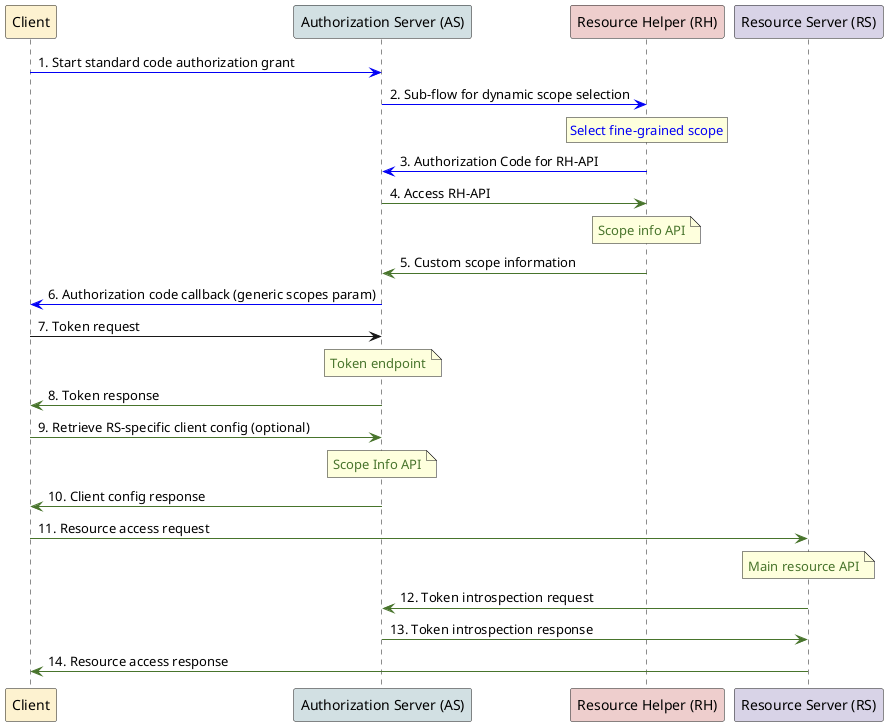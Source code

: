 @startuml swimlanes
participant "Client" as C #fdf2d0
participant "Authorization Server (AS)" as AS #d2e0e3
participant "Resource Helper (RH)" as RH #eececd
participant "Resource Server (RS)" as RS #d8d3e7
C -[#0200f5]> AS: 1. Start standard code authorization grant
AS -[#0200f5]> RH: 2. Sub-flow for dynamic scope selection
rnote over RH
  <color #0200f5>Select fine-grained scope</color>
end note
RH -[#0200f5]> AS: 3. Authorization Code for RH-API
AS -[#48742c]> RH: 4. Access RH-API
note over RH
  <color #48742c>Scope info API</color>
end note
RH -[#48742c]> AS: 5. Custom scope information
AS -[#0200f5]> C: 6. Authorization code callback (generic scopes param)
C -> AS: 7. Token request
note over AS
  <color #48742c>Token endpoint</color>
end note
AS -[#48742c]> C: 8. Token response
C -[#48742c]> AS: 9. Retrieve RS-specific client config (optional)
note over AS
  <color #48742c>Scope Info API</color>
end note
AS -[#48742c]> C: 10. Client config response
C -[#48742c]> RS: 11. Resource access request
note over RS
  <color #48742c>Main resource API</color>
end note
RS -[#48742c]> AS: 12. Token introspection request
AS -[#48742c]> RS: 13. Token introspection response
RS -[#48742c]> C: 14. Resource access response
@enduml
